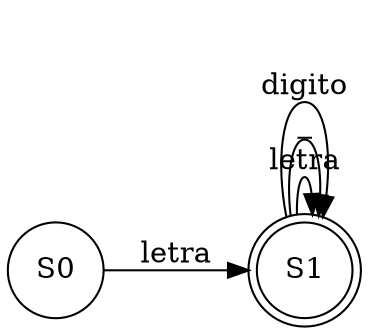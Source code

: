digraph G{
rankdir=LR
node[shape=circle]
nodo0 [ label ="S0"];
nodo1 [ label ="S1", shape=doublecircle ];
nodo0->nodo1 [label = "letra"]
nodo1->nodo1 [label = "letra"]
nodo1->nodo1 [label = "_"]
nodo1->nodo1 [label = "digito"]
}
